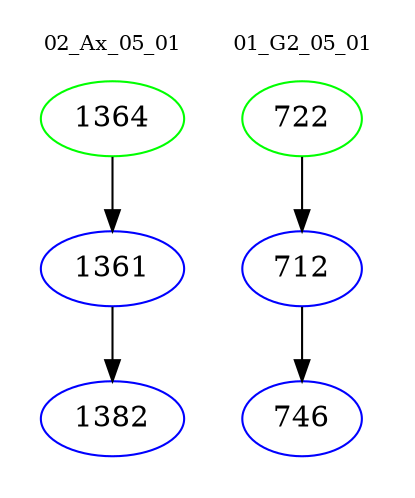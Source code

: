 digraph{
subgraph cluster_0 {
color = white
label = "02_Ax_05_01";
fontsize=10;
T0_1364 [label="1364", color="green"]
T0_1364 -> T0_1361 [color="black"]
T0_1361 [label="1361", color="blue"]
T0_1361 -> T0_1382 [color="black"]
T0_1382 [label="1382", color="blue"]
}
subgraph cluster_1 {
color = white
label = "01_G2_05_01";
fontsize=10;
T1_722 [label="722", color="green"]
T1_722 -> T1_712 [color="black"]
T1_712 [label="712", color="blue"]
T1_712 -> T1_746 [color="black"]
T1_746 [label="746", color="blue"]
}
}

